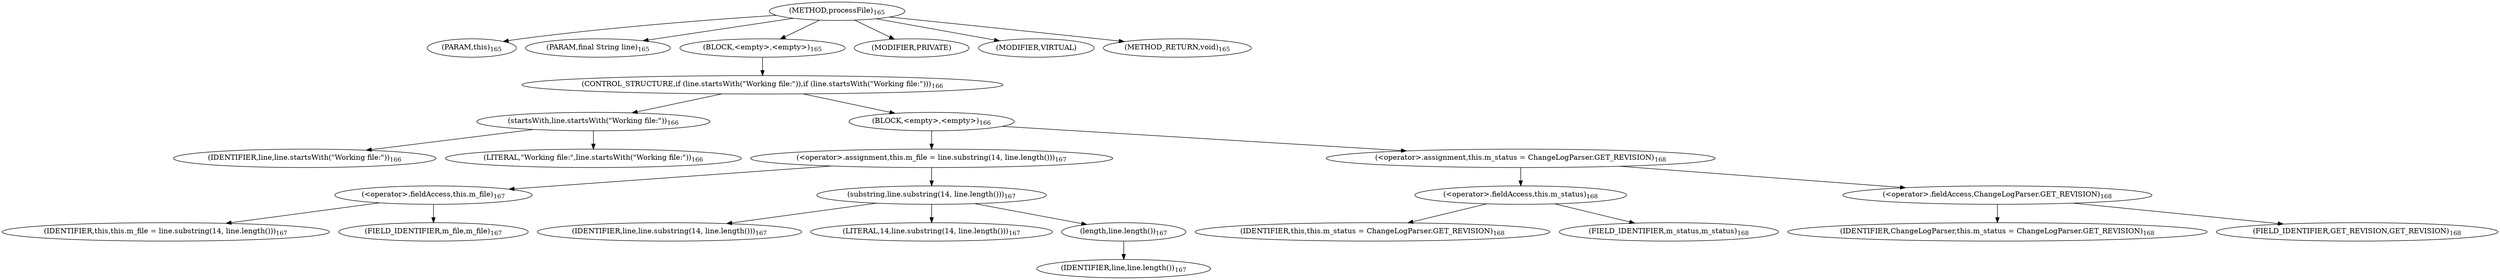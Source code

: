 digraph "processFile" {  
"247" [label = <(METHOD,processFile)<SUB>165</SUB>> ]
"248" [label = <(PARAM,this)<SUB>165</SUB>> ]
"249" [label = <(PARAM,final String line)<SUB>165</SUB>> ]
"250" [label = <(BLOCK,&lt;empty&gt;,&lt;empty&gt;)<SUB>165</SUB>> ]
"251" [label = <(CONTROL_STRUCTURE,if (line.startsWith(&quot;Working file:&quot;)),if (line.startsWith(&quot;Working file:&quot;)))<SUB>166</SUB>> ]
"252" [label = <(startsWith,line.startsWith(&quot;Working file:&quot;))<SUB>166</SUB>> ]
"253" [label = <(IDENTIFIER,line,line.startsWith(&quot;Working file:&quot;))<SUB>166</SUB>> ]
"254" [label = <(LITERAL,&quot;Working file:&quot;,line.startsWith(&quot;Working file:&quot;))<SUB>166</SUB>> ]
"255" [label = <(BLOCK,&lt;empty&gt;,&lt;empty&gt;)<SUB>166</SUB>> ]
"256" [label = <(&lt;operator&gt;.assignment,this.m_file = line.substring(14, line.length()))<SUB>167</SUB>> ]
"257" [label = <(&lt;operator&gt;.fieldAccess,this.m_file)<SUB>167</SUB>> ]
"258" [label = <(IDENTIFIER,this,this.m_file = line.substring(14, line.length()))<SUB>167</SUB>> ]
"259" [label = <(FIELD_IDENTIFIER,m_file,m_file)<SUB>167</SUB>> ]
"260" [label = <(substring,line.substring(14, line.length()))<SUB>167</SUB>> ]
"261" [label = <(IDENTIFIER,line,line.substring(14, line.length()))<SUB>167</SUB>> ]
"262" [label = <(LITERAL,14,line.substring(14, line.length()))<SUB>167</SUB>> ]
"263" [label = <(length,line.length())<SUB>167</SUB>> ]
"264" [label = <(IDENTIFIER,line,line.length())<SUB>167</SUB>> ]
"265" [label = <(&lt;operator&gt;.assignment,this.m_status = ChangeLogParser.GET_REVISION)<SUB>168</SUB>> ]
"266" [label = <(&lt;operator&gt;.fieldAccess,this.m_status)<SUB>168</SUB>> ]
"267" [label = <(IDENTIFIER,this,this.m_status = ChangeLogParser.GET_REVISION)<SUB>168</SUB>> ]
"268" [label = <(FIELD_IDENTIFIER,m_status,m_status)<SUB>168</SUB>> ]
"269" [label = <(&lt;operator&gt;.fieldAccess,ChangeLogParser.GET_REVISION)<SUB>168</SUB>> ]
"270" [label = <(IDENTIFIER,ChangeLogParser,this.m_status = ChangeLogParser.GET_REVISION)<SUB>168</SUB>> ]
"271" [label = <(FIELD_IDENTIFIER,GET_REVISION,GET_REVISION)<SUB>168</SUB>> ]
"272" [label = <(MODIFIER,PRIVATE)> ]
"273" [label = <(MODIFIER,VIRTUAL)> ]
"274" [label = <(METHOD_RETURN,void)<SUB>165</SUB>> ]
  "247" -> "248" 
  "247" -> "249" 
  "247" -> "250" 
  "247" -> "272" 
  "247" -> "273" 
  "247" -> "274" 
  "250" -> "251" 
  "251" -> "252" 
  "251" -> "255" 
  "252" -> "253" 
  "252" -> "254" 
  "255" -> "256" 
  "255" -> "265" 
  "256" -> "257" 
  "256" -> "260" 
  "257" -> "258" 
  "257" -> "259" 
  "260" -> "261" 
  "260" -> "262" 
  "260" -> "263" 
  "263" -> "264" 
  "265" -> "266" 
  "265" -> "269" 
  "266" -> "267" 
  "266" -> "268" 
  "269" -> "270" 
  "269" -> "271" 
}
